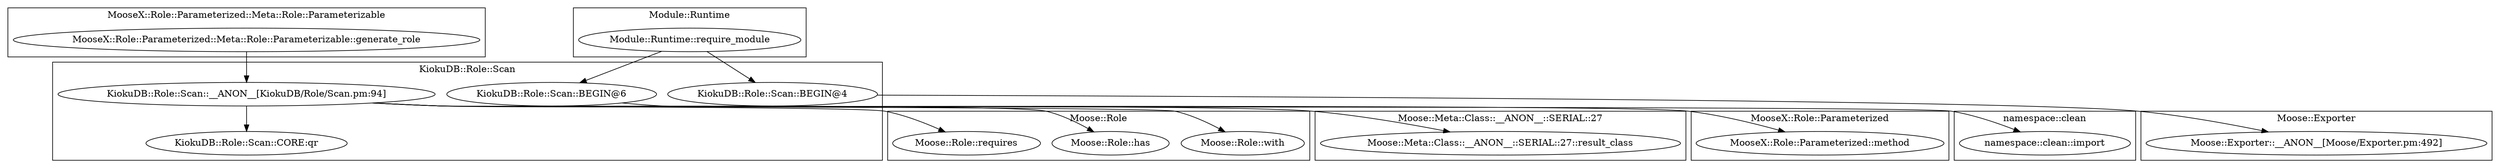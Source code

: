 digraph {
graph [overlap=false]
subgraph cluster_namespace_clean {
	label="namespace::clean";
	"namespace::clean::import";
}
subgraph cluster_Moose_Role {
	label="Moose::Role";
	"Moose::Role::with";
	"Moose::Role::has";
	"Moose::Role::requires";
}
subgraph cluster_Moose_Meta_Class___ANON___SERIAL_27 {
	label="Moose::Meta::Class::__ANON__::SERIAL::27";
	"Moose::Meta::Class::__ANON__::SERIAL::27::result_class";
}
subgraph cluster_MooseX_Role_Parameterized_Meta_Role_Parameterizable {
	label="MooseX::Role::Parameterized::Meta::Role::Parameterizable";
	"MooseX::Role::Parameterized::Meta::Role::Parameterizable::generate_role";
}
subgraph cluster_Module_Runtime {
	label="Module::Runtime";
	"Module::Runtime::require_module";
}
subgraph cluster_KiokuDB_Role_Scan {
	label="KiokuDB::Role::Scan";
	"KiokuDB::Role::Scan::__ANON__[KiokuDB/Role/Scan.pm:94]";
	"KiokuDB::Role::Scan::BEGIN@6";
	"KiokuDB::Role::Scan::BEGIN@4";
	"KiokuDB::Role::Scan::CORE:qr";
}
subgraph cluster_MooseX_Role_Parameterized {
	label="MooseX::Role::Parameterized";
	"MooseX::Role::Parameterized::method";
}
subgraph cluster_Moose_Exporter {
	label="Moose::Exporter";
	"Moose::Exporter::__ANON__[Moose/Exporter.pm:492]";
}
"Module::Runtime::require_module" -> "KiokuDB::Role::Scan::BEGIN@6";
"KiokuDB::Role::Scan::__ANON__[KiokuDB/Role/Scan.pm:94]" -> "MooseX::Role::Parameterized::method";
"Module::Runtime::require_module" -> "KiokuDB::Role::Scan::BEGIN@4";
"KiokuDB::Role::Scan::__ANON__[KiokuDB/Role/Scan.pm:94]" -> "Moose::Role::has";
"KiokuDB::Role::Scan::__ANON__[KiokuDB/Role/Scan.pm:94]" -> "KiokuDB::Role::Scan::CORE:qr";
"KiokuDB::Role::Scan::BEGIN@6" -> "namespace::clean::import";
"KiokuDB::Role::Scan::BEGIN@4" -> "Moose::Exporter::__ANON__[Moose/Exporter.pm:492]";
"KiokuDB::Role::Scan::__ANON__[KiokuDB/Role/Scan.pm:94]" -> "Moose::Role::requires";
"KiokuDB::Role::Scan::__ANON__[KiokuDB/Role/Scan.pm:94]" -> "Moose::Meta::Class::__ANON__::SERIAL::27::result_class";
"KiokuDB::Role::Scan::__ANON__[KiokuDB/Role/Scan.pm:94]" -> "Moose::Role::with";
"MooseX::Role::Parameterized::Meta::Role::Parameterizable::generate_role" -> "KiokuDB::Role::Scan::__ANON__[KiokuDB/Role/Scan.pm:94]";
}

